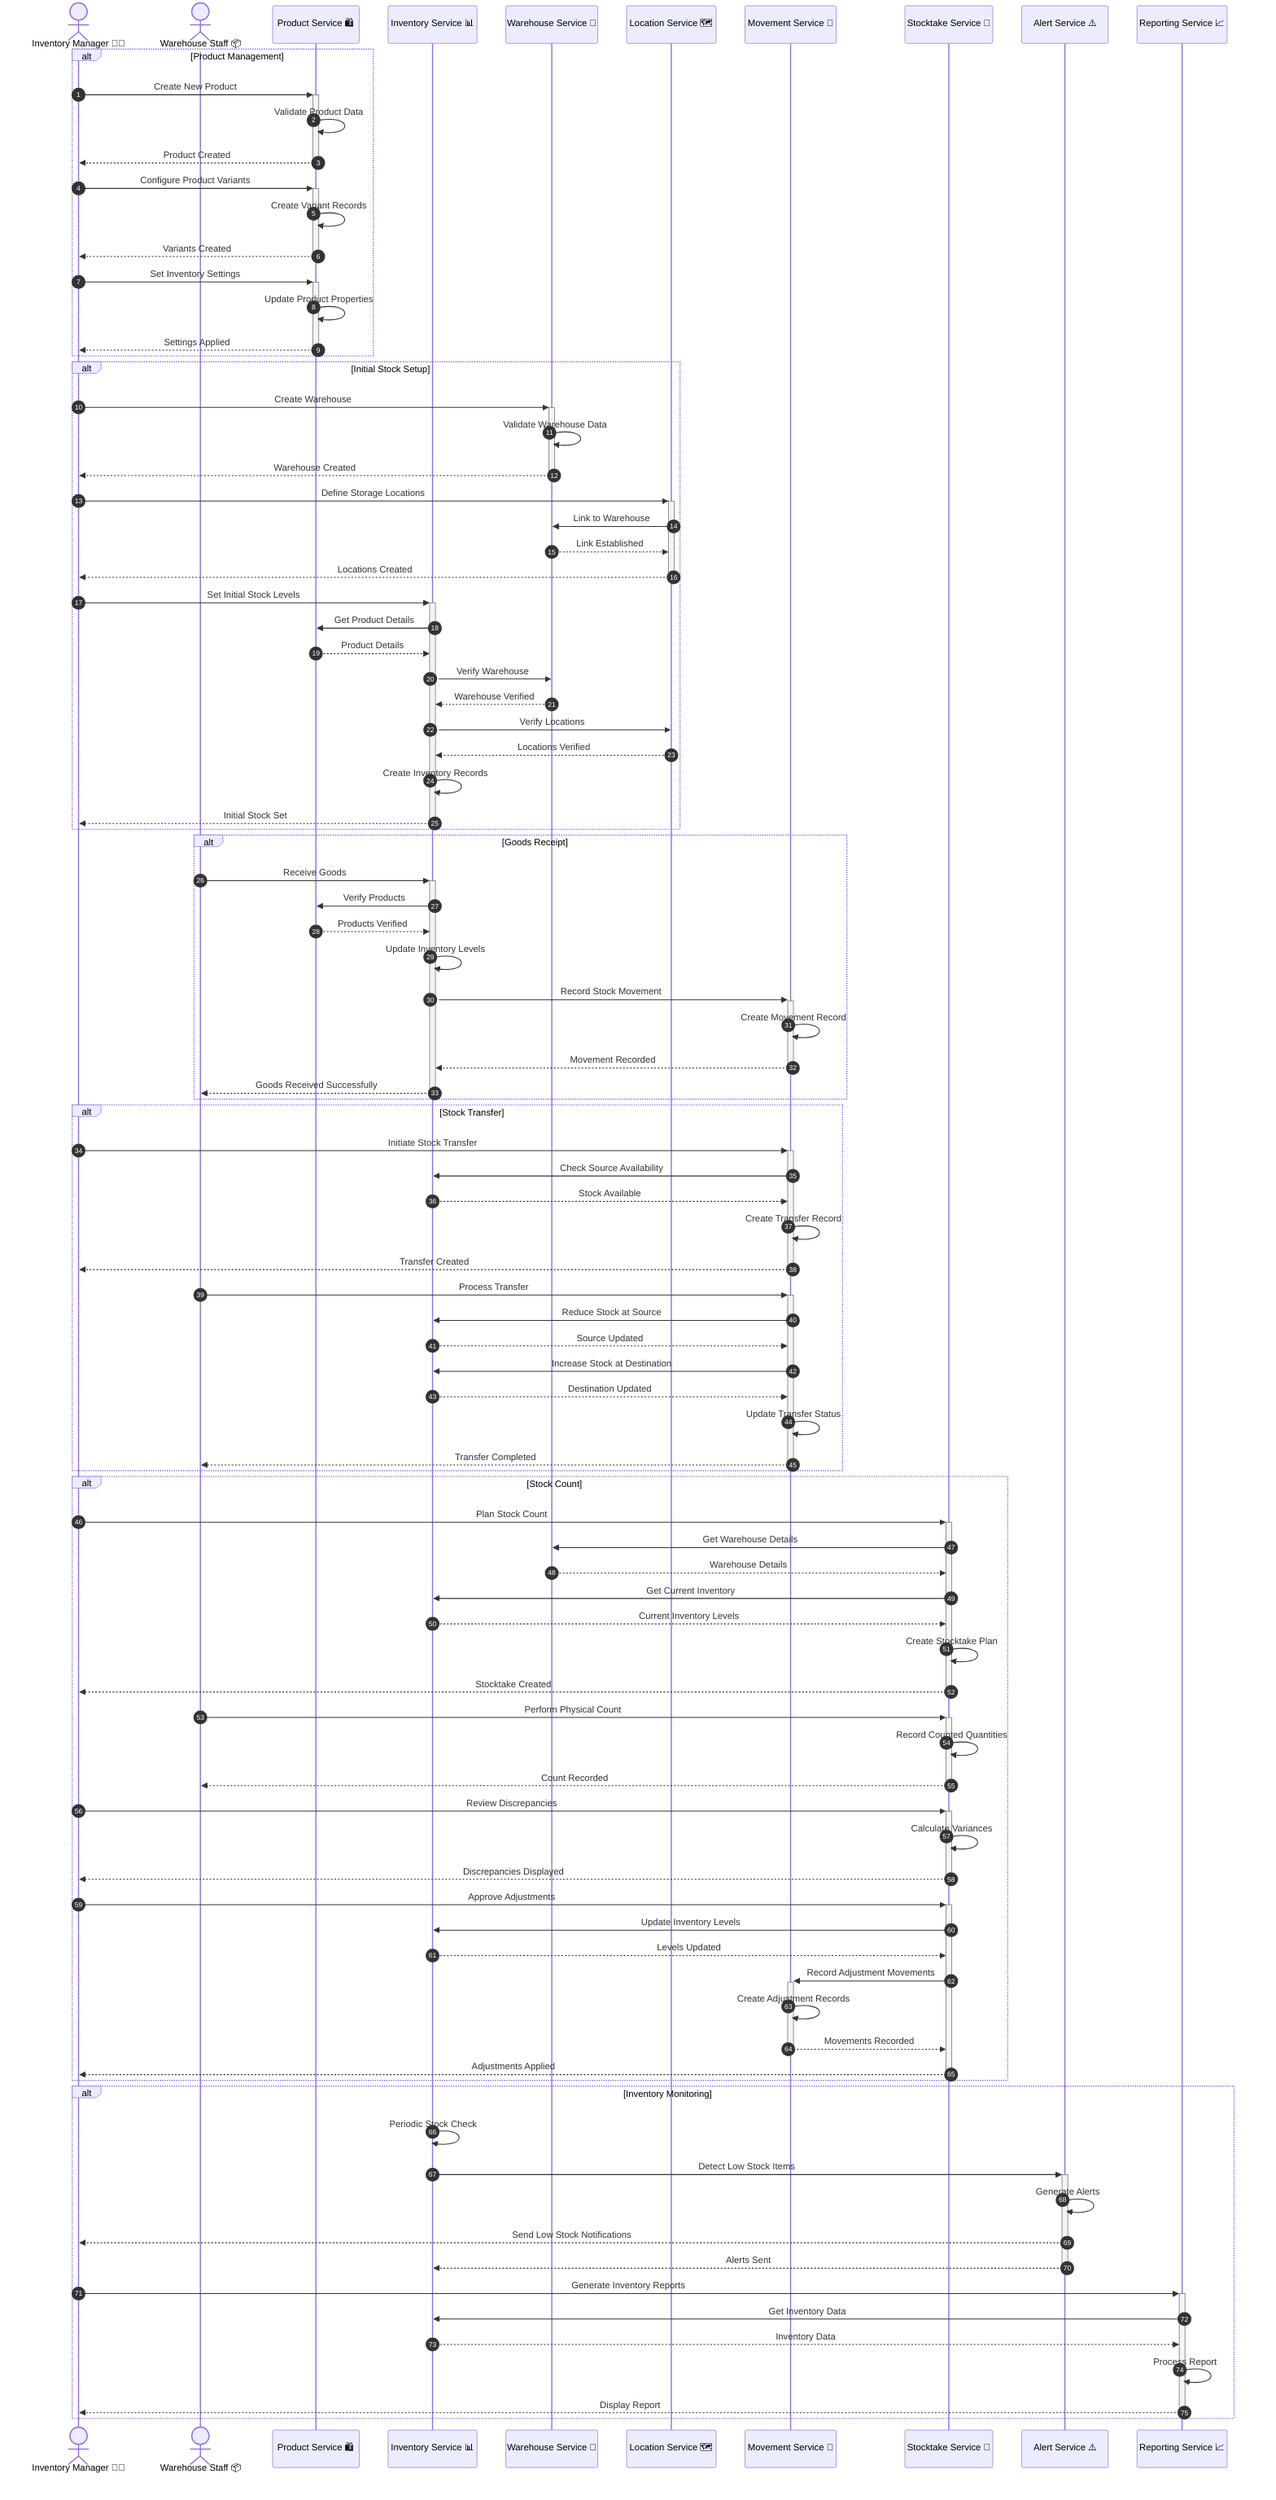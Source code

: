 sequenceDiagram
    %% Participants
    actor IM as Inventory Manager 🧑‍💼
    actor WH as Warehouse Staff 📦
    participant PS as Product Service 🛍️
    participant IS as Inventory Service 📊
    participant WS as Warehouse Service 🏢
    participant LS as Location Service 🗺️
    participant MS as Movement Service 🔄
    participant STS as Stocktake Service 🧮
    participant ALS as Alert Service ⚠️
    participant RS as Reporting Service 📈

    autonumber
    
    %% Inventory Operations Flow
    alt Product Management
        IM->>+PS: Create New Product
        PS->>PS: Validate Product Data
        PS-->>-IM: Product Created
        
        IM->>+PS: Configure Product Variants
        PS->>PS: Create Variant Records
        PS-->>-IM: Variants Created
        
        IM->>+PS: Set Inventory Settings
        PS->>PS: Update Product Properties
        PS-->>-IM: Settings Applied
    end
    
    alt Initial Stock Setup
        IM->>+WS: Create Warehouse
        WS->>WS: Validate Warehouse Data
        WS-->>-IM: Warehouse Created
        
        IM->>+LS: Define Storage Locations
        LS->>WS: Link to Warehouse
        WS-->>LS: Link Established
        LS-->>-IM: Locations Created
        
        IM->>+IS: Set Initial Stock Levels
        IS->>PS: Get Product Details
        PS-->>IS: Product Details
        IS->>WS: Verify Warehouse
        WS-->>IS: Warehouse Verified
        IS->>LS: Verify Locations
        LS-->>IS: Locations Verified
        IS->>IS: Create Inventory Records
        IS-->>-IM: Initial Stock Set
    end
    
    %% Goods Receipt Flow
    alt Goods Receipt
        WH->>+IS: Receive Goods
        IS->>PS: Verify Products
        PS-->>IS: Products Verified
        IS->>IS: Update Inventory Levels
        IS->>+MS: Record Stock Movement
        MS->>MS: Create Movement Record
        MS-->>-IS: Movement Recorded
        IS-->>-WH: Goods Received Successfully
    end
    
    %% Stock Transfer Flow
    alt Stock Transfer
        IM->>+MS: Initiate Stock Transfer
        MS->>IS: Check Source Availability
        IS-->>MS: Stock Available
        MS->>MS: Create Transfer Record
        MS-->>-IM: Transfer Created
        
        WH->>+MS: Process Transfer
        MS->>IS: Reduce Stock at Source
        IS-->>MS: Source Updated
        MS->>IS: Increase Stock at Destination
        IS-->>MS: Destination Updated
        MS->>MS: Update Transfer Status
        MS-->>-WH: Transfer Completed
    end
    
    %% Stock Take Flow
    alt Stock Count
        IM->>+STS: Plan Stock Count
        STS->>WS: Get Warehouse Details
        WS-->>STS: Warehouse Details
        STS->>IS: Get Current Inventory
        IS-->>STS: Current Inventory Levels
        STS->>STS: Create Stocktake Plan
        STS-->>-IM: Stocktake Created
        
        WH->>+STS: Perform Physical Count
        STS->>STS: Record Counted Quantities
        STS-->>-WH: Count Recorded
        
        IM->>+STS: Review Discrepancies
        STS->>STS: Calculate Variances
        STS-->>-IM: Discrepancies Displayed
        
        IM->>+STS: Approve Adjustments
        STS->>IS: Update Inventory Levels
        IS-->>STS: Levels Updated
        STS->>+MS: Record Adjustment Movements
        MS->>MS: Create Adjustment Records
        MS-->>-STS: Movements Recorded
        STS-->>-IM: Adjustments Applied
    end
    
    %% Low Stock Alerts
    alt Inventory Monitoring
        IS->>IS: Periodic Stock Check
        IS->>+ALS: Detect Low Stock Items
        ALS->>ALS: Generate Alerts
        ALS-->>IM: Send Low Stock Notifications
        ALS-->>-IS: Alerts Sent
        
        IM->>+RS: Generate Inventory Reports
        RS->>IS: Get Inventory Data
        IS-->>RS: Inventory Data
        RS->>RS: Process Report
        RS-->>-IM: Display Report
    end
